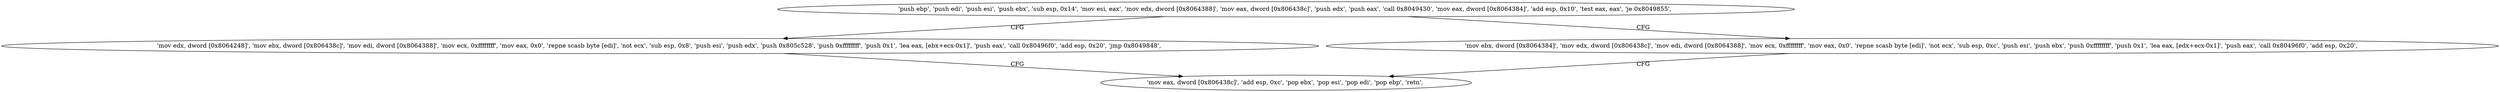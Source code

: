 digraph "func" {
"134518763" [label = "'push ebp', 'push edi', 'push esi', 'push ebx', 'sub esp, 0x14', 'mov esi, eax', 'mov edx, dword [0x8064388]', 'mov eax, dword [0x806438c]', 'push edx', 'push eax', 'call 0x8049430', 'mov eax, dword [0x8064384]', 'add esp, 0x10', 'test eax, eax', 'je 0x8049855', " ]
"134518869" [label = "'mov edx, dword [0x8064248]', 'mov ebx, dword [0x806438c]', 'mov edi, dword [0x8064388]', 'mov ecx, 0xffffffff', 'mov eax, 0x0', 'repne scasb byte [edi]', 'not ecx', 'sub esp, 0x8', 'push esi', 'push edx', 'push 0x805c528', 'push 0xffffffff', 'push 0x1', 'lea eax, [ebx+ecx-0x1]', 'push eax', 'call 0x80496f0', 'add esp, 0x20', 'jmp 0x8049848', " ]
"134518802" [label = "'mov ebx, dword [0x8064384]', 'mov edx, dword [0x806438c]', 'mov edi, dword [0x8064388]', 'mov ecx, 0xffffffff', 'mov eax, 0x0', 'repne scasb byte [edi]', 'not ecx', 'sub esp, 0xc', 'push esi', 'push ebx', 'push 0xffffffff', 'push 0x1', 'lea eax, [edx+ecx-0x1]', 'push eax', 'call 0x80496f0', 'add esp, 0x20', " ]
"134518856" [label = "'mov eax, dword [0x806438c]', 'add esp, 0xc', 'pop ebx', 'pop esi', 'pop edi', 'pop ebp', 'retn', " ]
"134518763" -> "134518869" [ label = "CFG" ]
"134518763" -> "134518802" [ label = "CFG" ]
"134518869" -> "134518856" [ label = "CFG" ]
"134518802" -> "134518856" [ label = "CFG" ]
}
